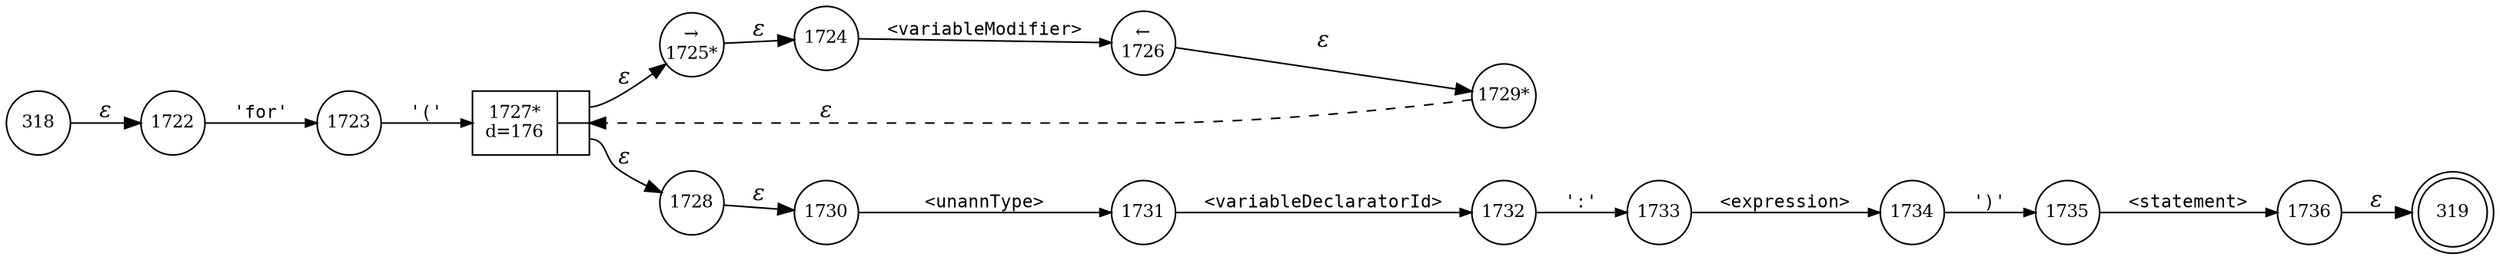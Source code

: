 digraph ATN {
rankdir=LR;
s319[fontsize=11, label="319", shape=doublecircle, fixedsize=true, width=.6];
s1728[fontsize=11,label="1728", shape=circle, fixedsize=true, width=.55, peripheries=1];
s1729[fontsize=11,label="1729*", shape=circle, fixedsize=true, width=.55, peripheries=1];
s1730[fontsize=11,label="1730", shape=circle, fixedsize=true, width=.55, peripheries=1];
s1731[fontsize=11,label="1731", shape=circle, fixedsize=true, width=.55, peripheries=1];
s1732[fontsize=11,label="1732", shape=circle, fixedsize=true, width=.55, peripheries=1];
s1733[fontsize=11,label="1733", shape=circle, fixedsize=true, width=.55, peripheries=1];
s1734[fontsize=11,label="1734", shape=circle, fixedsize=true, width=.55, peripheries=1];
s1735[fontsize=11,label="1735", shape=circle, fixedsize=true, width=.55, peripheries=1];
s1736[fontsize=11,label="1736", shape=circle, fixedsize=true, width=.55, peripheries=1];
s1722[fontsize=11,label="1722", shape=circle, fixedsize=true, width=.55, peripheries=1];
s1723[fontsize=11,label="1723", shape=circle, fixedsize=true, width=.55, peripheries=1];
s1724[fontsize=11,label="1724", shape=circle, fixedsize=true, width=.55, peripheries=1];
s1725[fontsize=11,label="&rarr;\n1725*", shape=circle, fixedsize=true, width=.55, peripheries=1];
s318[fontsize=11,label="318", shape=circle, fixedsize=true, width=.55, peripheries=1];
s1726[fontsize=11,label="&larr;\n1726", shape=circle, fixedsize=true, width=.55, peripheries=1];
s1727[fontsize=11,label="{1727*\nd=176|{<p0>|<p1>}}", shape=record, fixedsize=false, peripheries=1];
s318 -> s1722 [fontname="Times-Italic", label="&epsilon;"];
s1722 -> s1723 [fontsize=11, fontname="Courier", arrowsize=.7, label = "'for'", arrowhead = normal];
s1723 -> s1727 [fontsize=11, fontname="Courier", arrowsize=.7, label = "'('", arrowhead = normal];
s1727:p0 -> s1725 [fontname="Times-Italic", label="&epsilon;"];
s1727:p1 -> s1728 [fontname="Times-Italic", label="&epsilon;"];
s1725 -> s1724 [fontname="Times-Italic", label="&epsilon;"];
s1728 -> s1730 [fontname="Times-Italic", label="&epsilon;"];
s1724 -> s1726 [fontsize=11, fontname="Courier", arrowsize=.7, label = "<variableModifier>", arrowhead = normal];
s1730 -> s1731 [fontsize=11, fontname="Courier", arrowsize=.7, label = "<unannType>", arrowhead = normal];
s1726 -> s1729 [fontname="Times-Italic", label="&epsilon;"];
s1731 -> s1732 [fontsize=11, fontname="Courier", arrowsize=.7, label = "<variableDeclaratorId>", arrowhead = normal];
s1729 -> s1727 [fontname="Times-Italic", label="&epsilon;", style="dashed"];
s1732 -> s1733 [fontsize=11, fontname="Courier", arrowsize=.7, label = "':'", arrowhead = normal];
s1733 -> s1734 [fontsize=11, fontname="Courier", arrowsize=.7, label = "<expression>", arrowhead = normal];
s1734 -> s1735 [fontsize=11, fontname="Courier", arrowsize=.7, label = "')'", arrowhead = normal];
s1735 -> s1736 [fontsize=11, fontname="Courier", arrowsize=.7, label = "<statement>", arrowhead = normal];
s1736 -> s319 [fontname="Times-Italic", label="&epsilon;"];
}
